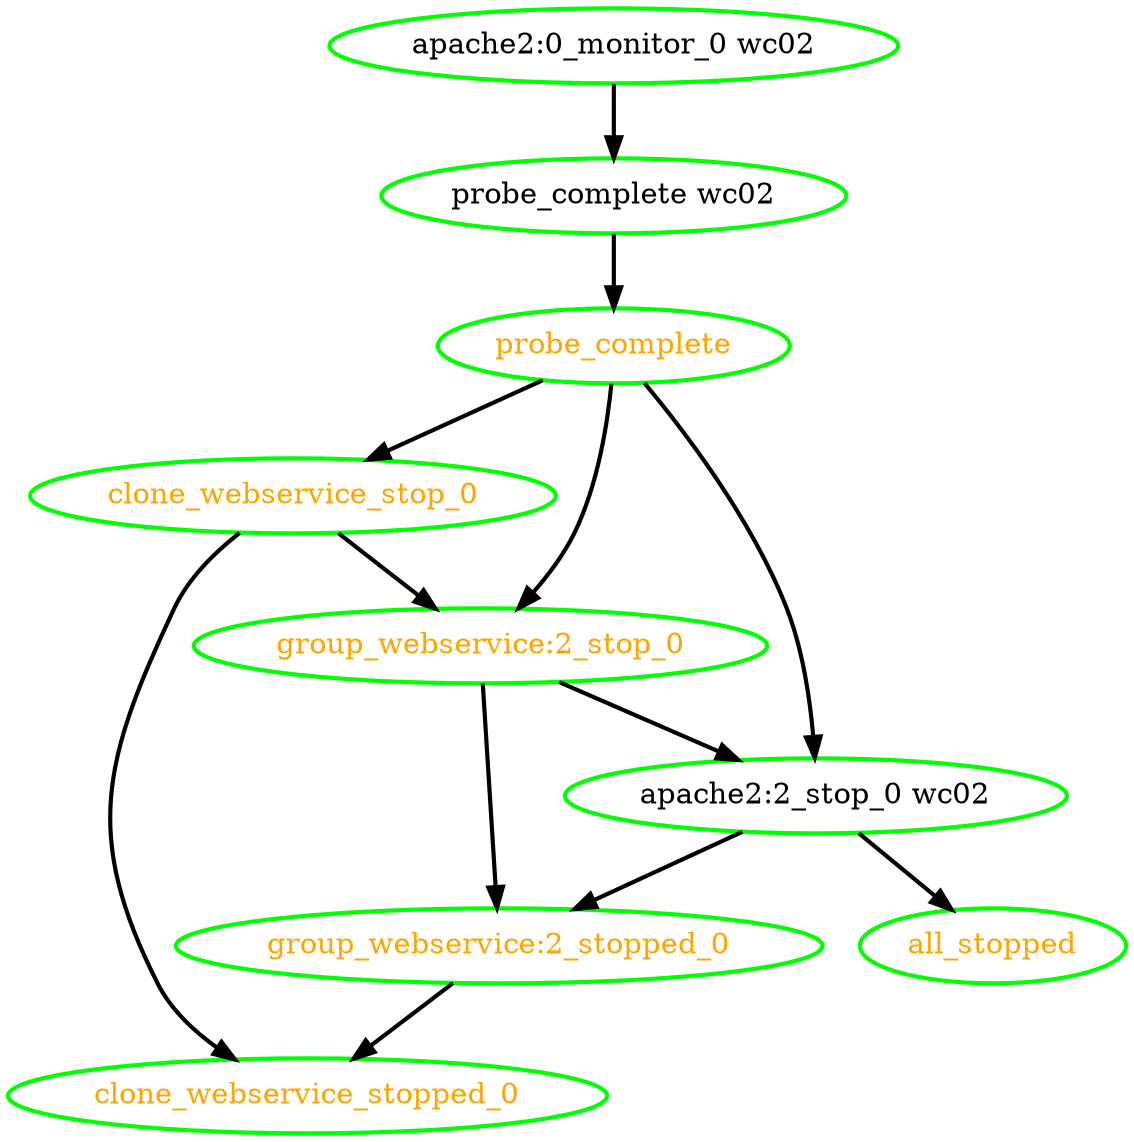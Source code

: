 digraph "g" {
"all_stopped" [ style=bold color="green" fontcolor="orange"  ]
"apache2:0_monitor_0 wc02" -> "probe_complete wc02" [ style = bold]
"apache2:0_monitor_0 wc02" [ style=bold color="green" fontcolor="black"  ]
"apache2:2_stop_0 wc02" -> "all_stopped" [ style = bold]
"apache2:2_stop_0 wc02" -> "group_webservice:2_stopped_0" [ style = bold]
"apache2:2_stop_0 wc02" [ style=bold color="green" fontcolor="black"  ]
"clone_webservice_stop_0" -> "clone_webservice_stopped_0" [ style = bold]
"clone_webservice_stop_0" -> "group_webservice:2_stop_0" [ style = bold]
"clone_webservice_stop_0" [ style=bold color="green" fontcolor="orange"  ]
"clone_webservice_stopped_0" [ style=bold color="green" fontcolor="orange"  ]
"group_webservice:2_stop_0" -> "apache2:2_stop_0 wc02" [ style = bold]
"group_webservice:2_stop_0" -> "group_webservice:2_stopped_0" [ style = bold]
"group_webservice:2_stop_0" [ style=bold color="green" fontcolor="orange"  ]
"group_webservice:2_stopped_0" -> "clone_webservice_stopped_0" [ style = bold]
"group_webservice:2_stopped_0" [ style=bold color="green" fontcolor="orange"  ]
"probe_complete wc02" -> "probe_complete" [ style = bold]
"probe_complete wc02" [ style=bold color="green" fontcolor="black"  ]
"probe_complete" -> "apache2:2_stop_0 wc02" [ style = bold]
"probe_complete" -> "clone_webservice_stop_0" [ style = bold]
"probe_complete" -> "group_webservice:2_stop_0" [ style = bold]
"probe_complete" [ style=bold color="green" fontcolor="orange"  ]
}
